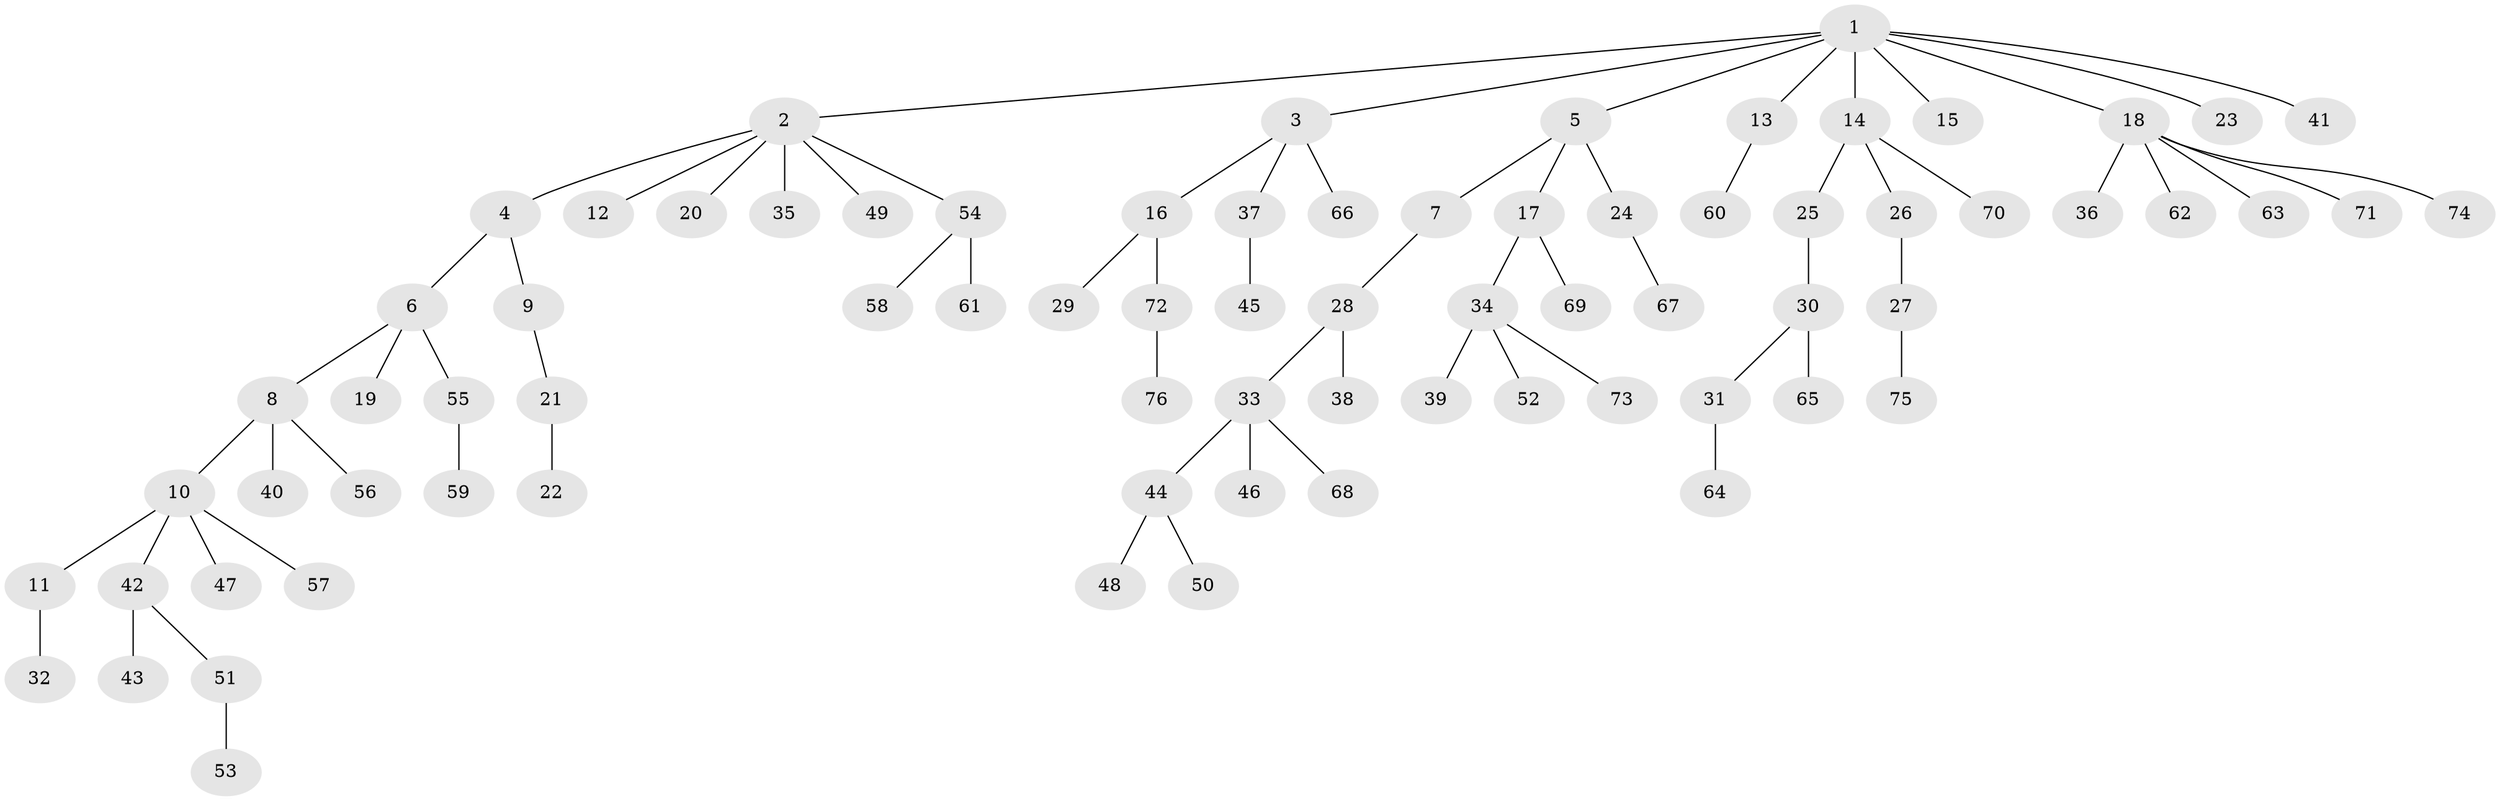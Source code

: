 // Generated by graph-tools (version 1.1) at 2025/53/03/09/25 04:53:18]
// undirected, 76 vertices, 75 edges
graph export_dot {
graph [start="1"]
  node [color=gray90,style=filled];
  1;
  2;
  3;
  4;
  5;
  6;
  7;
  8;
  9;
  10;
  11;
  12;
  13;
  14;
  15;
  16;
  17;
  18;
  19;
  20;
  21;
  22;
  23;
  24;
  25;
  26;
  27;
  28;
  29;
  30;
  31;
  32;
  33;
  34;
  35;
  36;
  37;
  38;
  39;
  40;
  41;
  42;
  43;
  44;
  45;
  46;
  47;
  48;
  49;
  50;
  51;
  52;
  53;
  54;
  55;
  56;
  57;
  58;
  59;
  60;
  61;
  62;
  63;
  64;
  65;
  66;
  67;
  68;
  69;
  70;
  71;
  72;
  73;
  74;
  75;
  76;
  1 -- 2;
  1 -- 3;
  1 -- 5;
  1 -- 13;
  1 -- 14;
  1 -- 15;
  1 -- 18;
  1 -- 23;
  1 -- 41;
  2 -- 4;
  2 -- 12;
  2 -- 20;
  2 -- 35;
  2 -- 49;
  2 -- 54;
  3 -- 16;
  3 -- 37;
  3 -- 66;
  4 -- 6;
  4 -- 9;
  5 -- 7;
  5 -- 17;
  5 -- 24;
  6 -- 8;
  6 -- 19;
  6 -- 55;
  7 -- 28;
  8 -- 10;
  8 -- 40;
  8 -- 56;
  9 -- 21;
  10 -- 11;
  10 -- 42;
  10 -- 47;
  10 -- 57;
  11 -- 32;
  13 -- 60;
  14 -- 25;
  14 -- 26;
  14 -- 70;
  16 -- 29;
  16 -- 72;
  17 -- 34;
  17 -- 69;
  18 -- 36;
  18 -- 62;
  18 -- 63;
  18 -- 71;
  18 -- 74;
  21 -- 22;
  24 -- 67;
  25 -- 30;
  26 -- 27;
  27 -- 75;
  28 -- 33;
  28 -- 38;
  30 -- 31;
  30 -- 65;
  31 -- 64;
  33 -- 44;
  33 -- 46;
  33 -- 68;
  34 -- 39;
  34 -- 52;
  34 -- 73;
  37 -- 45;
  42 -- 43;
  42 -- 51;
  44 -- 48;
  44 -- 50;
  51 -- 53;
  54 -- 58;
  54 -- 61;
  55 -- 59;
  72 -- 76;
}
